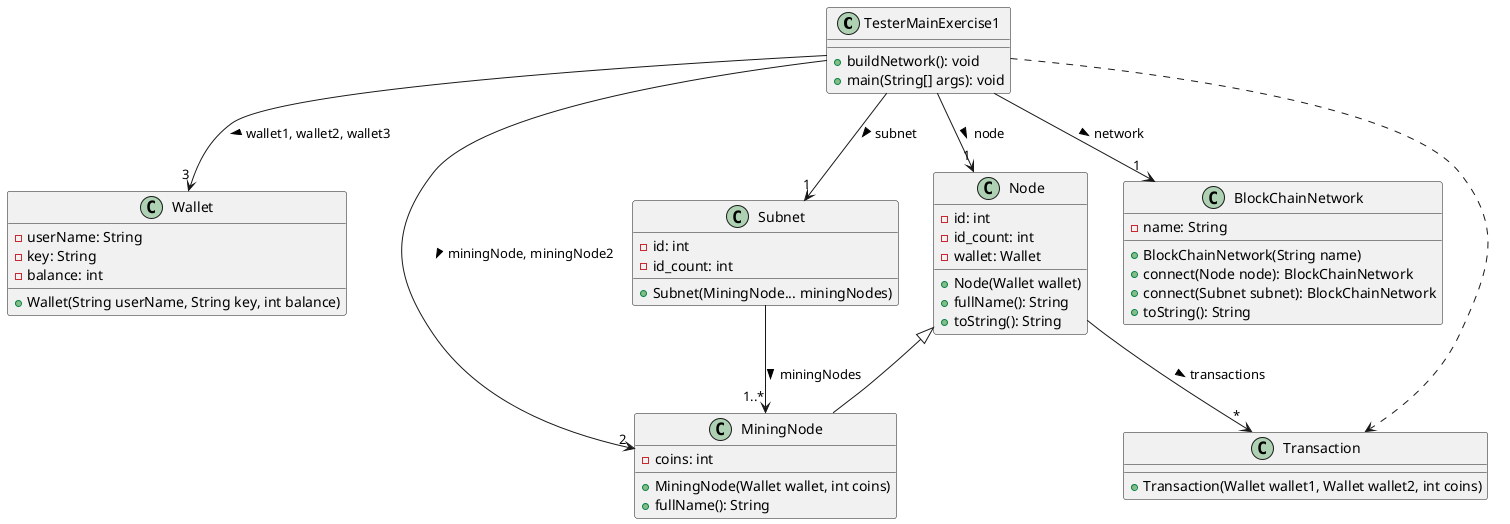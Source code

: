 @startuml

class TesterMainExercise1{
    + buildNetwork(): void
    + main(String[] args): void
}

TesterMainExercise1 --> "3" Wallet: wallet1, wallet2, wallet3 >
TesterMainExercise1 --> "2" MiningNode: miningNode, miningNode2 >
TesterMainExercise1 --> "1" Node: node >
TesterMainExercise1 --> "1" Subnet: subnet >
TesterMainExercise1 --> "1" BlockChainNetwork: network >
TesterMainExercise1 ..> Transaction

class Node{
    - id: int
    - id_count: int
    - wallet: Wallet

    + Node(Wallet wallet)
    + fullName(): String
    + toString(): String
}

Node --> "*" Transaction: transactions >
Node <|-- MiningNode

class MiningNode{
    - coins: int

    + MiningNode(Wallet wallet, int coins)
    + fullName(): String
}

class Subnet{
    - id: int
    - id_count: int
    + Subnet(MiningNode... miningNodes)
}

Subnet --> "1..*" MiningNode: miningNodes >

class Transaction{}

class Wallet{
    - userName: String
    - key: String
    - balance: int

    + Wallet(String userName, String key, int balance)
}

class BlockChainNetwork{
    - name: String
    
    + BlockChainNetwork(String name)
    + connect(Node node): BlockChainNetwork
    + connect(Subnet subnet): BlockChainNetwork
    + toString(): String
}

class Transaction{
    + Transaction(Wallet wallet1, Wallet wallet2, int coins)
}

@enduml